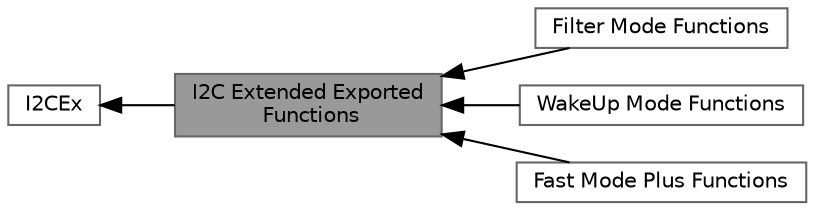 digraph "I2C Extended Exported Functions"
{
 // LATEX_PDF_SIZE
  bgcolor="transparent";
  edge [fontname=Helvetica,fontsize=10,labelfontname=Helvetica,labelfontsize=10];
  node [fontname=Helvetica,fontsize=10,shape=box,height=0.2,width=0.4];
  rankdir=LR;
  Node2 [id="Node000002",label="I2CEx",height=0.2,width=0.4,color="grey40", fillcolor="white", style="filled",URL="$group___i2_c_ex.html",tooltip="I2C Extended HAL module driver."];
  Node1 [id="Node000001",label="I2C Extended Exported\l Functions",height=0.2,width=0.4,color="gray40", fillcolor="grey60", style="filled", fontcolor="black",tooltip=" "];
  Node3 [id="Node000003",label="Filter Mode Functions",height=0.2,width=0.4,color="grey40", fillcolor="white", style="filled",URL="$group___i2_c_ex___exported___functions___group1.html",tooltip=" "];
  Node4 [id="Node000004",label="WakeUp Mode Functions",height=0.2,width=0.4,color="grey40", fillcolor="white", style="filled",URL="$group___i2_c_ex___exported___functions___group2.html",tooltip=" "];
  Node5 [id="Node000005",label="Fast Mode Plus Functions",height=0.2,width=0.4,color="grey40", fillcolor="white", style="filled",URL="$group___i2_c_ex___exported___functions___group3.html",tooltip=" "];
  Node2->Node1 [shape=plaintext, dir="back", style="solid"];
  Node1->Node3 [shape=plaintext, dir="back", style="solid"];
  Node1->Node4 [shape=plaintext, dir="back", style="solid"];
  Node1->Node5 [shape=plaintext, dir="back", style="solid"];
}
